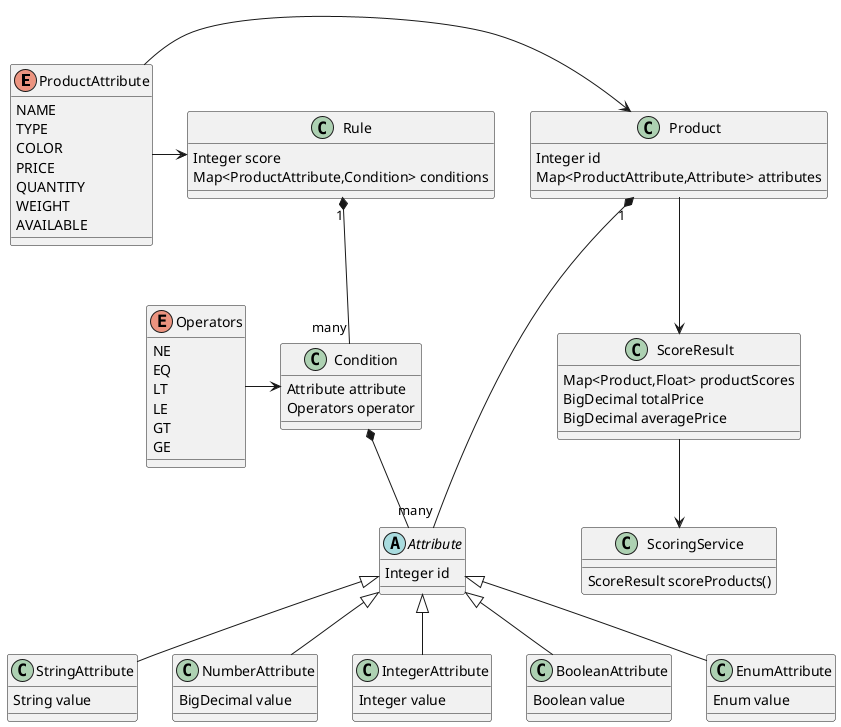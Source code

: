 @startuml

enum ProductAttribute {
 	NAME
 	TYPE
 	COLOR
 	PRICE
 	QUANTITY
 	WEIGHT
 	AVAILABLE
}

class Product {
 	Integer id
 	Map<ProductAttribute,Attribute> attributes
}

abstract class Attribute {
 	Integer id
}

class StringAttribute {
 	String value
}

class NumberAttribute {
 	BigDecimal value
}

class IntegerAttribute {
 	Integer value
}

class BooleanAttribute {
 	Boolean value
}

class EnumAttribute {
 	Enum value
}

Product "1" *-- "many" Attribute
Attribute <|-- StringAttribute
Attribute <|-- NumberAttribute
Attribute <|-- IntegerAttribute
Attribute <|-- BooleanAttribute
Attribute <|-- EnumAttribute

ProductAttribute -> Product

class Rule {
	Integer score
	Map<ProductAttribute,Condition> conditions
}

class Condition {
	Attribute attribute
	Operators operator
}

enum Operators {
 	NE
 	EQ
 	LT
 	LE
 	GT
 	GE
}

ProductAttribute -> Rule
Condition *--  Attribute
Rule "1" *-- "many" Condition
Operators -> Condition

class ScoreResult {
	Map<Product,Float> productScores
	BigDecimal totalPrice
	BigDecimal averagePrice
}

class ScoringService {
	ScoreResult scoreProducts()
}

Product --> ScoreResult
ScoreResult --> ScoringService

@enduml

